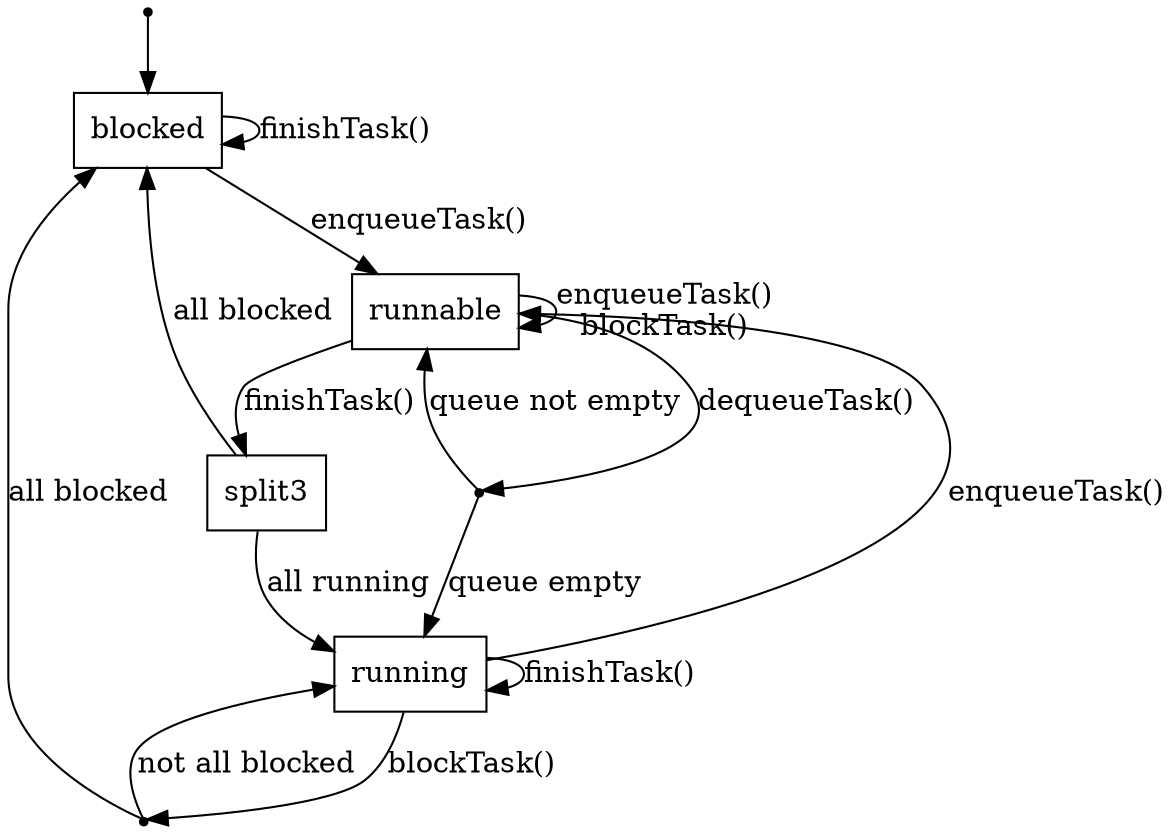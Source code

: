 digraph Group {
    node [shape=box];

    start [shape=point];
    split1 [shape=point];
    split2 [shape=point];


    start -> blocked;
    blocked -> runnable [label="enqueueTask()"];
    runnable -> runnable [label="enqueueTask()\nblockTask()"];
    runnable -> split1 [label="dequeueTask()"];
    split1 -> runnable [label="queue not empty"];
    split1 -> running [label="queue empty"];
    running -> split2 [label="blockTask()"];
    running -> runnable [label="enqueueTask()"];
    split2 -> blocked [label="all blocked"];
    split2 -> running [label="not all blocked"];
    blocked -> blocked [label="finishTask()"];
    running -> running [label="finishTask()"];
    runnable -> split3 [label="finishTask()"];
    split3 -> blocked [label="all blocked"];
    split3 -> running [label="all running"];
}
